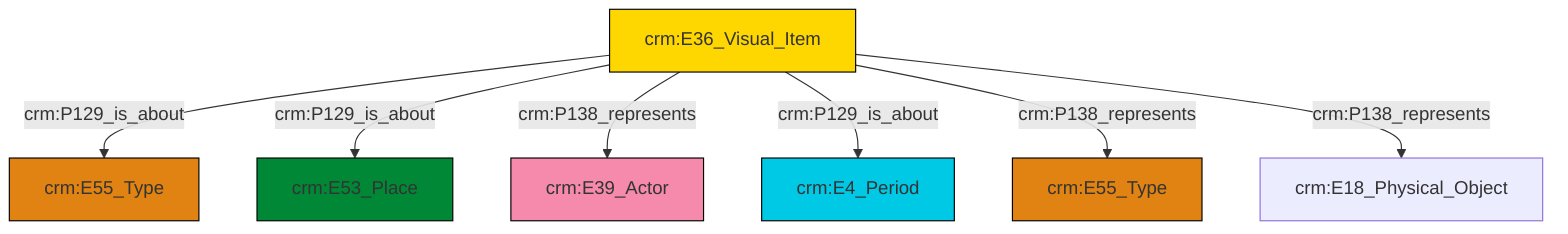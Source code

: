 graph TD
classDef Literal fill:#f2f2f2,stroke:#000000;
classDef CRM_Entity fill:#FFFFFF,stroke:#000000;
classDef Temporal_Entity fill:#00C9E6, stroke:#000000;
classDef Type fill:#E18312, stroke:#000000;
classDef Time-Span fill:#2C9C91, stroke:#000000;
classDef Appellation fill:#FFEB7F, stroke:#000000;
classDef Place fill:#008836, stroke:#000000;
classDef Persistent_Item fill:#B266B2, stroke:#000000;
classDef Conceptual_Object fill:#FFD700, stroke:#000000;
classDef Physical_Thing fill:#D2B48C, stroke:#000000;
classDef Actor fill:#f58aad, stroke:#000000;
classDef PC_Classes fill:#4ce600, stroke:#000000;
classDef Multi fill:#cccccc,stroke:#000000;

0["crm:E36_Visual_Item"]:::Conceptual_Object -->|crm:P129_is_about| 1["crm:E55_Type"]:::Type
0["crm:E36_Visual_Item"]:::Conceptual_Object -->|crm:P129_is_about| 3["crm:E53_Place"]:::Place
0["crm:E36_Visual_Item"]:::Conceptual_Object -->|crm:P138_represents| 4["crm:E39_Actor"]:::Actor
0["crm:E36_Visual_Item"]:::Conceptual_Object -->|crm:P129_is_about| 5["crm:E4_Period"]:::Temporal_Entity
0["crm:E36_Visual_Item"]:::Conceptual_Object -->|crm:P138_represents| 7["crm:E55_Type"]:::Type
0["crm:E36_Visual_Item"]:::Conceptual_Object -->|crm:P138_represents| 9["crm:E18_Physical_Object"]:::Default